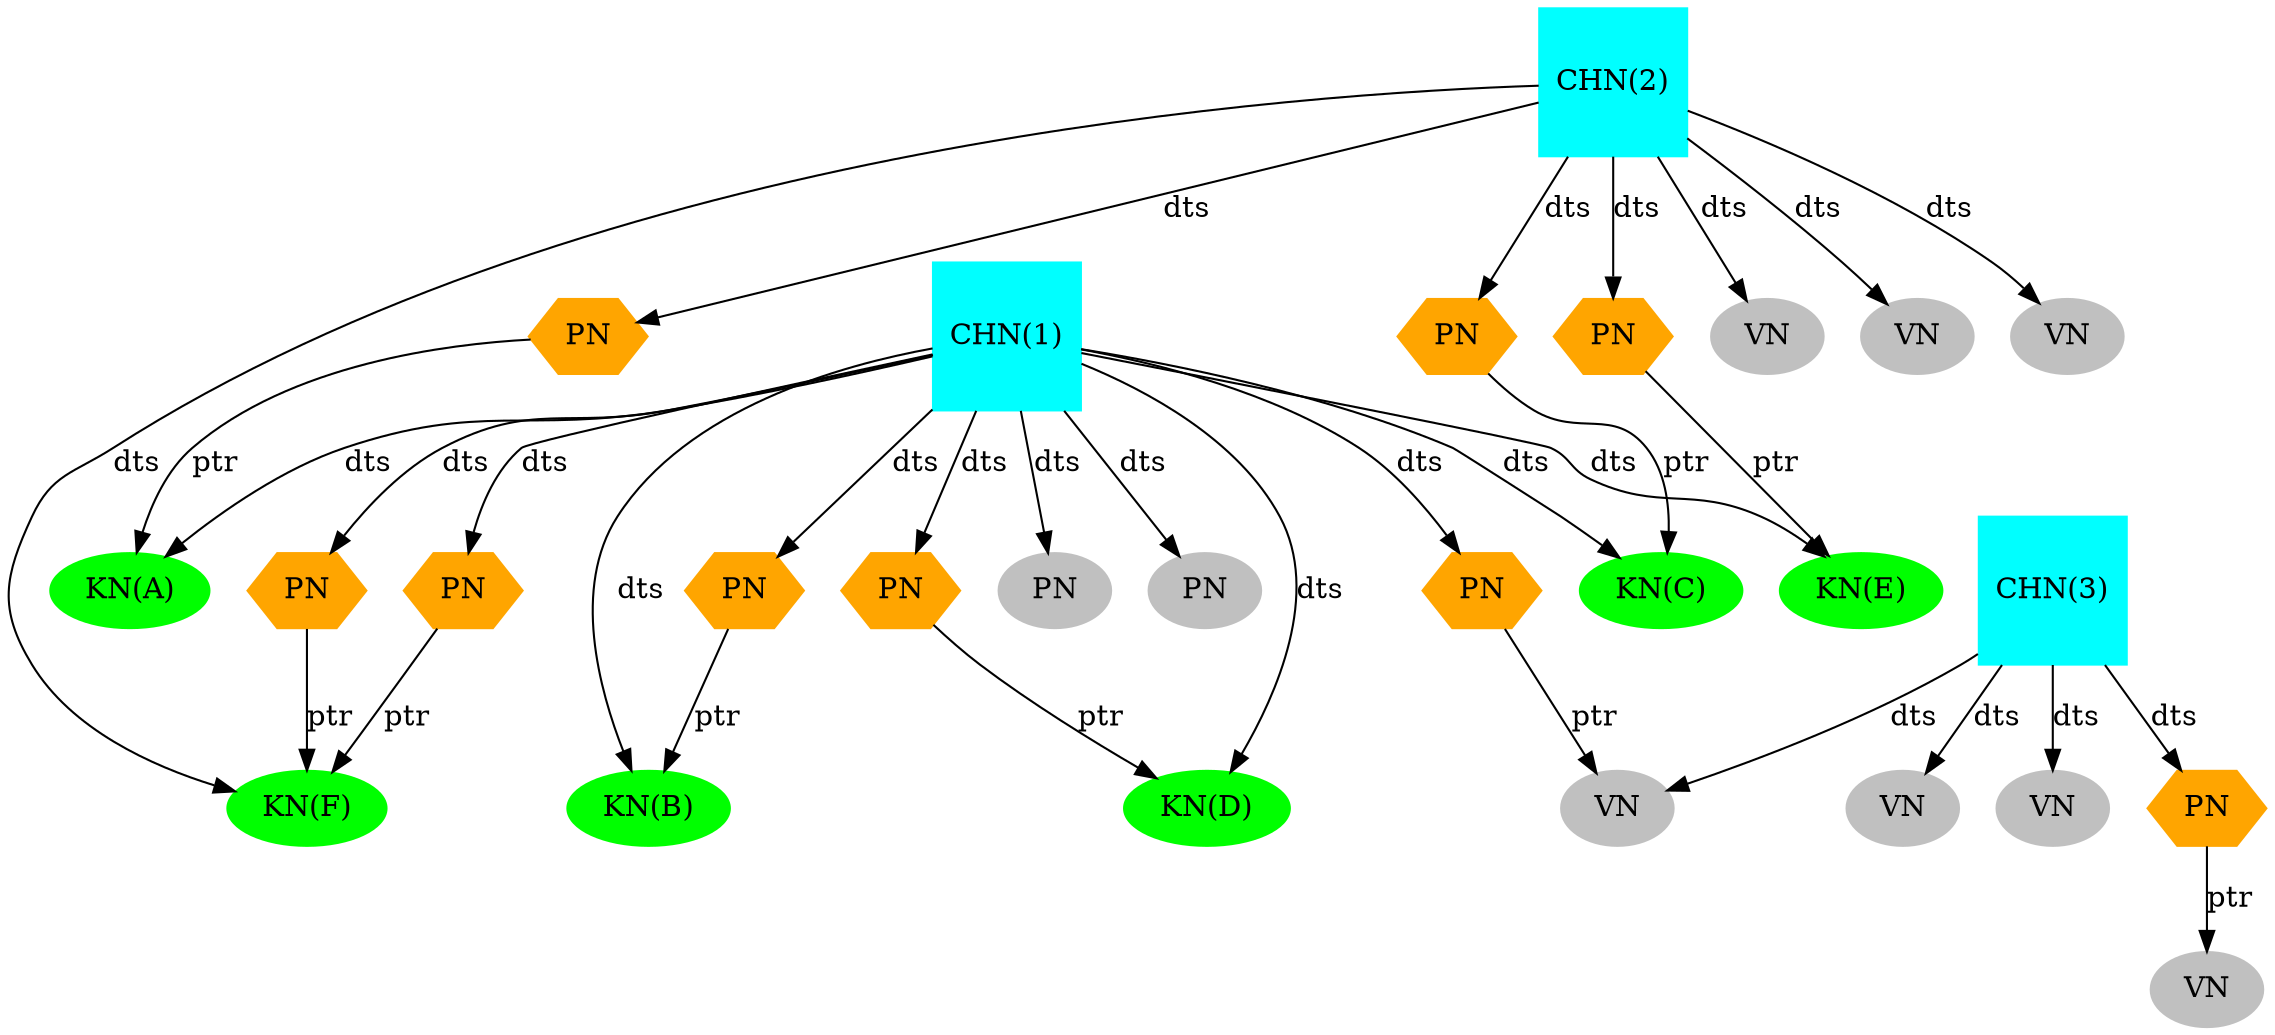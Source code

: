 strict digraph "17016-1643962152" {
	"CHN(0x558343d21d40)" [label="CHN(1)" color="cyan" style=filled shape=square];
	"CHN(0x558343d1a448)" [label="CHN(2)" color="cyan" style=filled shape=square];
	"CHN(0x558343d1a008)" [label="CHN(3)" color="cyan" style=filled shape=square];
	"PN(0x558343d204e8)" [label="PN" color="orange" style=filled shape=hexagon];
	"PN(0x558343d2deb8)" [label="PN" color="orange" style=filled shape=hexagon];
	"PN(0x558343d204e0)" [label="PN" color="orange" style=filled shape=hexagon];
	"PN(0x558343d2deb0)" [label="PN" color="orange" style=filled shape=hexagon];
	"PN(0x558343d2ded0)" [label="PN" color="orange" style=filled shape=hexagon];
	"PN(0x558343d25f70)" [label="PN" color="orange" style=filled shape=hexagon];
	"PN(0x558343d20500)" [label="PN" color="orange" style=filled shape=hexagon];
	"VN(0x558343d21d48)" [label="PN" color="grey" style=filled];
	"VN(0x558343d21d50)" [label="PN" color="grey" style=filled];

	"VN(0x558343d1a450)" [label="VN" color="grey" style=filled];
	"VN(0x558343d1a458)" [label="VN" color="grey" style=filled];
	"VN(0x558343d1a460)" [label="VN" color="grey" style=filled];

	"PN(0x558343d24ae8)" [label="PN" color="orange" style=filled shape=hexagon];
	"VN(0x558343d1a010)" [label="VN" color="grey" style=filled];

	"VN(0x558343d1a018)" [label="VN" color="grey" style=filled];
	"VN(0x558343d1a020)" [label="VN" color="grey" style=filled];
	"PN(0x558343d1a240)" [label="PN" color="orange" style=filled shape=hexagon];
	"VN(0x558343d20680)" [label="VN" color="grey" style=filled];

	"KN_KEY_A(0x558343d29460)" [label="KN(A)" color="green" style=filled];
	"KN_KEY_B(0x558343d2b960)" [label="KN(B)" color="green" style=filled];
	"KN_KEY_C(0x558343d29080)" [label="KN(C)" color="green" style=filled];
	"KN_KEY_D(0x558343d294c0)" [label="KN(D)" color="green" style=filled];
	"KN_KEY_E(0x558343d28a80)" [label="KN(E)" color="green" style=filled];
	"KN_KEY_F(0x558343d20e90)" [label="KN(F)" color="green" style=filled];

	"CHN(0x558343d21d40)" -> "KN_KEY_A(0x558343d29460)" [label="dts" weight=1]
	"PN(0x558343d204e8)" -> "KN_KEY_A(0x558343d29460)" [label="ptr" weight=1]
	"CHN(0x558343d21d40)" -> "KN_KEY_B(0x558343d2b960)" [label="dts" weight=1]
	"PN(0x558343d2deb8)" -> "KN_KEY_B(0x558343d2b960)" [label="ptr" weight=1]
	"CHN(0x558343d21d40)" -> "KN_KEY_C(0x558343d29080)" [label="dts" weight=1]
	"PN(0x558343d204e0)" -> "KN_KEY_C(0x558343d29080)" [label="ptr" weight=1]
	"CHN(0x558343d21d40)" -> "KN_KEY_D(0x558343d294c0)" [label="dts" weight=1]
	"PN(0x558343d2deb0)" -> "KN_KEY_D(0x558343d294c0)" [label="ptr" weight=1]
	"CHN(0x558343d21d40)" -> "KN_KEY_E(0x558343d28a80)" [label="dts" weight=1]
	"PN(0x558343d20500)" -> "KN_KEY_E(0x558343d28a80)" [label="ptr" weight=1]
	"CHN(0x558343d1a448)" -> "KN_KEY_F(0x558343d20e90)" [label="dts" weight=1]
	"PN(0x558343d2ded0)" -> "KN_KEY_F(0x558343d20e90)" [label="ptr" weight=1]
	"PN(0x558343d25f70)" -> "KN_KEY_F(0x558343d20e90)" [label="ptr" weight=1]

	"CHN(0x558343d1a448)" -> "PN(0x558343d204e8)" [label="dts" weight=1]
	"CHN(0x558343d21d40)" -> "PN(0x558343d2deb8)" [label="dts" weight=1]
	"CHN(0x558343d1a448)" -> "PN(0x558343d204e0)" [label="dts" weight=1]
	"CHN(0x558343d21d40)" -> "PN(0x558343d2deb0)" [label="dts" weight=1]
	"CHN(0x558343d21d40)" -> "PN(0x558343d2ded0)" [label="dts" weight=1]
	"CHN(0x558343d21d40)" -> "PN(0x558343d25f70)" [label="dts" weight=1]
	"CHN(0x558343d1a448)" -> "PN(0x558343d20500)" [label="dts" weight=1]

    "CHN(0x558343d21d40)" -> "VN(0x558343d21d48)" [label="dts" weight=1]
    "CHN(0x558343d21d40)" -> "VN(0x558343d21d50)" [label="dts" weight=1]
	"CHN(0x558343d1a448)" -> "VN(0x558343d1a450)" [label="dts" weight=1]
    "CHN(0x558343d1a448)" -> "VN(0x558343d1a458)" [label="dts" weight=1]
    "CHN(0x558343d1a448)" -> "VN(0x558343d1a460)" [label="dts" weight=1]

	"CHN(0x558343d21d40)" -> "PN(0x558343d24ae8)" [label="dts" weight=1]
	"PN(0x558343d24ae8)" -> "VN(0x558343d1a010)" [label="ptr" weight=1]

	"CHN(0x558343d1a008)" -> "VN(0x558343d1a010)" [label="dts" weight=1]
    "CHN(0x558343d1a008)" -> "VN(0x558343d1a018)" [label="dts" weight=1]
    "CHN(0x558343d1a008)" -> "VN(0x558343d1a020)" [label="dts" weight=1]
    "CHN(0x558343d1a008)" -> "PN(0x558343d1a240)" [label="dts" weight=1]
	"PN(0x558343d1a240)" -> "VN(0x558343d20680)" [label="ptr" weight=1]
}

